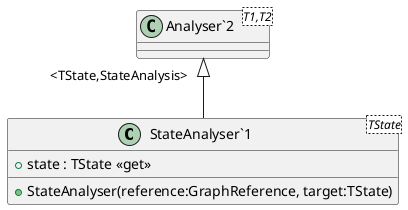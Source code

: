 @startuml
class "StateAnalyser`1"<TState> {
    + StateAnalyser(reference:GraphReference, target:TState)
    + state : TState <<get>>
}
class "Analyser`2"<T1,T2> {
}
"Analyser`2" "<TState,StateAnalysis>" <|-- "StateAnalyser`1"
@enduml
